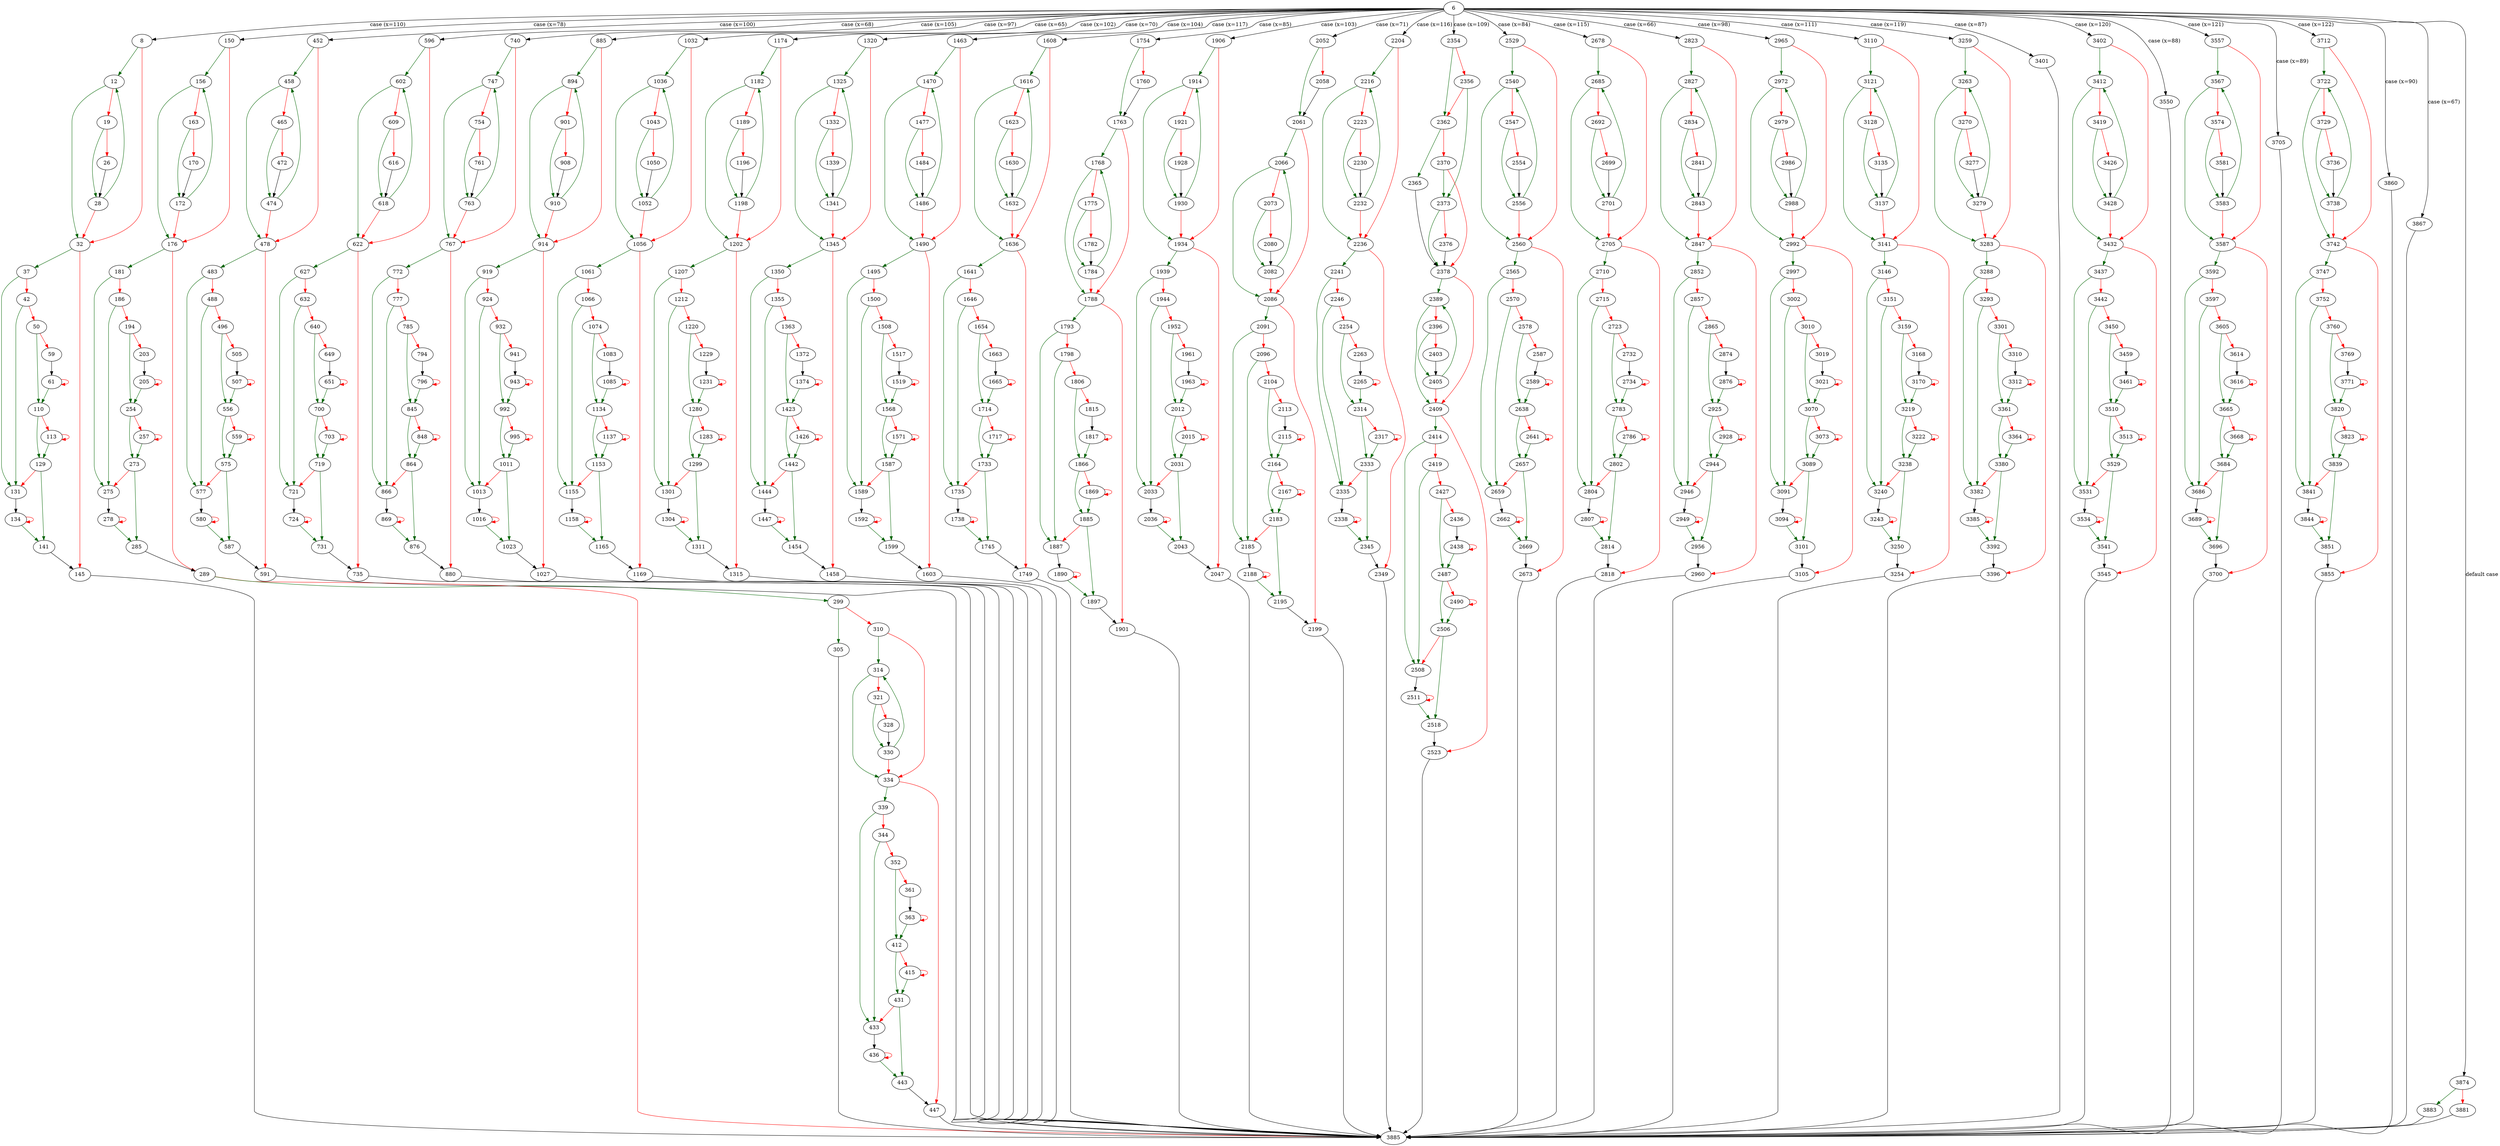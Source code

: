 strict digraph "print_stat" {
	// Node definitions.
	6 [entry=true];
	8;
	150;
	452;
	596;
	740;
	885;
	1032;
	1174;
	1320;
	1463;
	1608;
	1754;
	1906;
	2052;
	2204;
	2354;
	2529;
	2678;
	2823;
	2965;
	3110;
	3259;
	3401;
	3402;
	3550;
	3557;
	3705;
	3712;
	3860;
	3867;
	3874;
	12;
	32;
	19;
	28;
	26;
	37;
	145;
	131;
	42;
	50;
	110;
	59;
	61;
	129;
	113;
	141;
	134;
	3885;
	156;
	176;
	163;
	172;
	170;
	181;
	289;
	275;
	186;
	194;
	254;
	203;
	205;
	273;
	257;
	285;
	278;
	299;
	305;
	310;
	314;
	334;
	321;
	330;
	328;
	339;
	447;
	433;
	344;
	352;
	412;
	361;
	363;
	431;
	415;
	443;
	436;
	458;
	478;
	465;
	474;
	472;
	483;
	591;
	577;
	488;
	496;
	556;
	505;
	507;
	575;
	559;
	587;
	580;
	602;
	622;
	609;
	618;
	616;
	627;
	735;
	721;
	632;
	640;
	700;
	649;
	651;
	719;
	703;
	731;
	724;
	747;
	767;
	754;
	763;
	761;
	772;
	880;
	866;
	777;
	785;
	845;
	794;
	796;
	864;
	848;
	876;
	869;
	894;
	914;
	901;
	910;
	908;
	919;
	1027;
	1013;
	924;
	932;
	992;
	941;
	943;
	1011;
	995;
	1023;
	1016;
	1036;
	1056;
	1043;
	1052;
	1050;
	1061;
	1169;
	1155;
	1066;
	1074;
	1134;
	1083;
	1085;
	1153;
	1137;
	1165;
	1158;
	1182;
	1202;
	1189;
	1198;
	1196;
	1207;
	1315;
	1301;
	1212;
	1220;
	1280;
	1229;
	1231;
	1299;
	1283;
	1311;
	1304;
	1325;
	1345;
	1332;
	1341;
	1339;
	1350;
	1458;
	1444;
	1355;
	1363;
	1423;
	1372;
	1374;
	1442;
	1426;
	1454;
	1447;
	1470;
	1490;
	1477;
	1486;
	1484;
	1495;
	1603;
	1589;
	1500;
	1508;
	1568;
	1517;
	1519;
	1587;
	1571;
	1599;
	1592;
	1616;
	1636;
	1623;
	1632;
	1630;
	1641;
	1749;
	1735;
	1646;
	1654;
	1714;
	1663;
	1665;
	1733;
	1717;
	1745;
	1738;
	1763;
	1760;
	1768;
	1788;
	1775;
	1784;
	1782;
	1793;
	1901;
	1887;
	1798;
	1806;
	1866;
	1815;
	1817;
	1885;
	1869;
	1897;
	1890;
	1914;
	1934;
	1921;
	1930;
	1928;
	1939;
	2047;
	2033;
	1944;
	1952;
	2012;
	1961;
	1963;
	2031;
	2015;
	2043;
	2036;
	2061;
	2058;
	2066;
	2086;
	2073;
	2082;
	2080;
	2091;
	2199;
	2185;
	2096;
	2104;
	2164;
	2113;
	2115;
	2183;
	2167;
	2195;
	2188;
	2216;
	2236;
	2223;
	2232;
	2230;
	2241;
	2349;
	2335;
	2246;
	2254;
	2314;
	2263;
	2265;
	2333;
	2317;
	2345;
	2338;
	2362;
	2356;
	2373;
	2365;
	2370;
	2378;
	2376;
	2389;
	2409;
	2396;
	2405;
	2403;
	2414;
	2523;
	2508;
	2419;
	2427;
	2487;
	2436;
	2438;
	2506;
	2490;
	2518;
	2511;
	2540;
	2560;
	2547;
	2556;
	2554;
	2565;
	2673;
	2659;
	2570;
	2578;
	2638;
	2587;
	2589;
	2657;
	2641;
	2669;
	2662;
	2685;
	2705;
	2692;
	2701;
	2699;
	2710;
	2818;
	2804;
	2715;
	2723;
	2783;
	2732;
	2734;
	2802;
	2786;
	2814;
	2807;
	2827;
	2847;
	2834;
	2843;
	2841;
	2852;
	2960;
	2946;
	2857;
	2865;
	2925;
	2874;
	2876;
	2944;
	2928;
	2956;
	2949;
	2972;
	2992;
	2979;
	2988;
	2986;
	2997;
	3105;
	3091;
	3002;
	3010;
	3070;
	3019;
	3021;
	3089;
	3073;
	3101;
	3094;
	3121;
	3141;
	3128;
	3137;
	3135;
	3146;
	3254;
	3240;
	3151;
	3159;
	3219;
	3168;
	3170;
	3238;
	3222;
	3250;
	3243;
	3263;
	3283;
	3270;
	3279;
	3277;
	3288;
	3396;
	3382;
	3293;
	3301;
	3361;
	3310;
	3312;
	3380;
	3364;
	3392;
	3385;
	3412;
	3432;
	3419;
	3428;
	3426;
	3437;
	3545;
	3531;
	3442;
	3450;
	3510;
	3459;
	3461;
	3529;
	3513;
	3541;
	3534;
	3567;
	3587;
	3574;
	3583;
	3581;
	3592;
	3700;
	3686;
	3597;
	3605;
	3665;
	3614;
	3616;
	3684;
	3668;
	3696;
	3689;
	3722;
	3742;
	3729;
	3738;
	3736;
	3747;
	3855;
	3841;
	3752;
	3760;
	3820;
	3769;
	3771;
	3839;
	3823;
	3851;
	3844;
	3883;
	3881;

	// Edge definitions.
	6 -> 8 [
		cond="case (x=110)"
		label="case (x=110)"
	];
	6 -> 150 [
		cond="case (x=78)"
		label="case (x=78)"
	];
	6 -> 452 [
		cond="case (x=100)"
		label="case (x=100)"
	];
	6 -> 596 [
		cond="case (x=68)"
		label="case (x=68)"
	];
	6 -> 740 [
		cond="case (x=105)"
		label="case (x=105)"
	];
	6 -> 885 [
		cond="case (x=97)"
		label="case (x=97)"
	];
	6 -> 1032 [
		cond="case (x=65)"
		label="case (x=65)"
	];
	6 -> 1174 [
		cond="case (x=102)"
		label="case (x=102)"
	];
	6 -> 1320 [
		cond="case (x=70)"
		label="case (x=70)"
	];
	6 -> 1463 [
		cond="case (x=104)"
		label="case (x=104)"
	];
	6 -> 1608 [
		cond="case (x=117)"
		label="case (x=117)"
	];
	6 -> 1754 [
		cond="case (x=85)"
		label="case (x=85)"
	];
	6 -> 1906 [
		cond="case (x=103)"
		label="case (x=103)"
	];
	6 -> 2052 [
		cond="case (x=71)"
		label="case (x=71)"
	];
	6 -> 2204 [
		cond="case (x=116)"
		label="case (x=116)"
	];
	6 -> 2354 [
		cond="case (x=109)"
		label="case (x=109)"
	];
	6 -> 2529 [
		cond="case (x=84)"
		label="case (x=84)"
	];
	6 -> 2678 [
		cond="case (x=115)"
		label="case (x=115)"
	];
	6 -> 2823 [
		cond="case (x=66)"
		label="case (x=66)"
	];
	6 -> 2965 [
		cond="case (x=98)"
		label="case (x=98)"
	];
	6 -> 3110 [
		cond="case (x=111)"
		label="case (x=111)"
	];
	6 -> 3259 [
		cond="case (x=119)"
		label="case (x=119)"
	];
	6 -> 3401 [
		cond="case (x=87)"
		label="case (x=87)"
	];
	6 -> 3402 [
		cond="case (x=120)"
		label="case (x=120)"
	];
	6 -> 3550 [
		cond="case (x=88)"
		label="case (x=88)"
	];
	6 -> 3557 [
		cond="case (x=121)"
		label="case (x=121)"
	];
	6 -> 3705 [
		cond="case (x=89)"
		label="case (x=89)"
	];
	6 -> 3712 [
		cond="case (x=122)"
		label="case (x=122)"
	];
	6 -> 3860 [
		cond="case (x=90)"
		label="case (x=90)"
	];
	6 -> 3867 [
		cond="case (x=67)"
		label="case (x=67)"
	];
	6 -> 3874 [
		cond="default case"
		label="default case"
	];
	8 -> 12 [
		color=darkgreen
		cond=true
	];
	8 -> 32 [
		color=red
		cond=false
	];
	150 -> 156 [
		color=darkgreen
		cond=true
	];
	150 -> 176 [
		color=red
		cond=false
	];
	452 -> 458 [
		color=darkgreen
		cond=true
	];
	452 -> 478 [
		color=red
		cond=false
	];
	596 -> 602 [
		color=darkgreen
		cond=true
	];
	596 -> 622 [
		color=red
		cond=false
	];
	740 -> 747 [
		color=darkgreen
		cond=true
	];
	740 -> 767 [
		color=red
		cond=false
	];
	885 -> 894 [
		color=darkgreen
		cond=true
	];
	885 -> 914 [
		color=red
		cond=false
	];
	1032 -> 1036 [
		color=darkgreen
		cond=true
	];
	1032 -> 1056 [
		color=red
		cond=false
	];
	1174 -> 1182 [
		color=darkgreen
		cond=true
	];
	1174 -> 1202 [
		color=red
		cond=false
	];
	1320 -> 1325 [
		color=darkgreen
		cond=true
	];
	1320 -> 1345 [
		color=red
		cond=false
	];
	1463 -> 1470 [
		color=darkgreen
		cond=true
	];
	1463 -> 1490 [
		color=red
		cond=false
	];
	1608 -> 1616 [
		color=darkgreen
		cond=true
	];
	1608 -> 1636 [
		color=red
		cond=false
	];
	1754 -> 1763 [
		color=darkgreen
		cond=true
	];
	1754 -> 1760 [
		color=red
		cond=false
	];
	1906 -> 1914 [
		color=darkgreen
		cond=true
	];
	1906 -> 1934 [
		color=red
		cond=false
	];
	2052 -> 2061 [
		color=darkgreen
		cond=true
	];
	2052 -> 2058 [
		color=red
		cond=false
	];
	2204 -> 2216 [
		color=darkgreen
		cond=true
	];
	2204 -> 2236 [
		color=red
		cond=false
	];
	2354 -> 2362 [
		color=darkgreen
		cond=true
	];
	2354 -> 2356 [
		color=red
		cond=false
	];
	2529 -> 2540 [
		color=darkgreen
		cond=true
	];
	2529 -> 2560 [
		color=red
		cond=false
	];
	2678 -> 2685 [
		color=darkgreen
		cond=true
	];
	2678 -> 2705 [
		color=red
		cond=false
	];
	2823 -> 2827 [
		color=darkgreen
		cond=true
	];
	2823 -> 2847 [
		color=red
		cond=false
	];
	2965 -> 2972 [
		color=darkgreen
		cond=true
	];
	2965 -> 2992 [
		color=red
		cond=false
	];
	3110 -> 3121 [
		color=darkgreen
		cond=true
	];
	3110 -> 3141 [
		color=red
		cond=false
	];
	3259 -> 3263 [
		color=darkgreen
		cond=true
	];
	3259 -> 3283 [
		color=red
		cond=false
	];
	3401 -> 3885;
	3402 -> 3412 [
		color=darkgreen
		cond=true
	];
	3402 -> 3432 [
		color=red
		cond=false
	];
	3550 -> 3885;
	3557 -> 3567 [
		color=darkgreen
		cond=true
	];
	3557 -> 3587 [
		color=red
		cond=false
	];
	3705 -> 3885;
	3712 -> 3722 [
		color=darkgreen
		cond=true
	];
	3712 -> 3742 [
		color=red
		cond=false
	];
	3860 -> 3885;
	3867 -> 3885;
	3874 -> 3883 [
		color=darkgreen
		cond=true
	];
	3874 -> 3881 [
		color=red
		cond=false
	];
	12 -> 32 [
		color=darkgreen
		cond=true
	];
	12 -> 19 [
		color=red
		cond=false
	];
	32 -> 37 [
		color=darkgreen
		cond=true
	];
	32 -> 145 [
		color=red
		cond=false
	];
	19 -> 28 [
		color=darkgreen
		cond=true
	];
	19 -> 26 [
		color=red
		cond=false
	];
	28 -> 12 [
		color=darkgreen
		cond=true
	];
	28 -> 32 [
		color=red
		cond=false
	];
	26 -> 28;
	37 -> 131 [
		color=darkgreen
		cond=true
	];
	37 -> 42 [
		color=red
		cond=false
	];
	145 -> 3885;
	131 -> 134;
	42 -> 131 [
		color=darkgreen
		cond=true
	];
	42 -> 50 [
		color=red
		cond=false
	];
	50 -> 110 [
		color=darkgreen
		cond=true
	];
	50 -> 59 [
		color=red
		cond=false
	];
	110 -> 129 [
		color=darkgreen
		cond=true
	];
	110 -> 113 [
		color=red
		cond=false
	];
	59 -> 61;
	61 -> 110 [
		color=darkgreen
		cond=true
	];
	61 -> 61 [
		color=red
		cond=false
	];
	129 -> 131 [
		color=red
		cond=false
	];
	129 -> 141 [
		color=darkgreen
		cond=true
	];
	113 -> 129 [
		color=darkgreen
		cond=true
	];
	113 -> 113 [
		color=red
		cond=false
	];
	141 -> 145;
	134 -> 141 [
		color=darkgreen
		cond=true
	];
	134 -> 134 [
		color=red
		cond=false
	];
	156 -> 176 [
		color=darkgreen
		cond=true
	];
	156 -> 163 [
		color=red
		cond=false
	];
	176 -> 181 [
		color=darkgreen
		cond=true
	];
	176 -> 289 [
		color=red
		cond=false
	];
	163 -> 172 [
		color=darkgreen
		cond=true
	];
	163 -> 170 [
		color=red
		cond=false
	];
	172 -> 156 [
		color=darkgreen
		cond=true
	];
	172 -> 176 [
		color=red
		cond=false
	];
	170 -> 172;
	181 -> 275 [
		color=darkgreen
		cond=true
	];
	181 -> 186 [
		color=red
		cond=false
	];
	289 -> 3885 [
		color=red
		cond=false
	];
	289 -> 299 [
		color=darkgreen
		cond=true
	];
	275 -> 278;
	186 -> 275 [
		color=darkgreen
		cond=true
	];
	186 -> 194 [
		color=red
		cond=false
	];
	194 -> 254 [
		color=darkgreen
		cond=true
	];
	194 -> 203 [
		color=red
		cond=false
	];
	254 -> 273 [
		color=darkgreen
		cond=true
	];
	254 -> 257 [
		color=red
		cond=false
	];
	203 -> 205;
	205 -> 254 [
		color=darkgreen
		cond=true
	];
	205 -> 205 [
		color=red
		cond=false
	];
	273 -> 275 [
		color=red
		cond=false
	];
	273 -> 285 [
		color=darkgreen
		cond=true
	];
	257 -> 273 [
		color=darkgreen
		cond=true
	];
	257 -> 257 [
		color=red
		cond=false
	];
	285 -> 289;
	278 -> 285 [
		color=darkgreen
		cond=true
	];
	278 -> 278 [
		color=red
		cond=false
	];
	299 -> 305 [
		color=darkgreen
		cond=true
	];
	299 -> 310 [
		color=red
		cond=false
	];
	305 -> 3885;
	310 -> 314 [
		color=darkgreen
		cond=true
	];
	310 -> 334 [
		color=red
		cond=false
	];
	314 -> 334 [
		color=darkgreen
		cond=true
	];
	314 -> 321 [
		color=red
		cond=false
	];
	334 -> 339 [
		color=darkgreen
		cond=true
	];
	334 -> 447 [
		color=red
		cond=false
	];
	321 -> 330 [
		color=darkgreen
		cond=true
	];
	321 -> 328 [
		color=red
		cond=false
	];
	330 -> 314 [
		color=darkgreen
		cond=true
	];
	330 -> 334 [
		color=red
		cond=false
	];
	328 -> 330;
	339 -> 433 [
		color=darkgreen
		cond=true
	];
	339 -> 344 [
		color=red
		cond=false
	];
	447 -> 3885;
	433 -> 436;
	344 -> 433 [
		color=darkgreen
		cond=true
	];
	344 -> 352 [
		color=red
		cond=false
	];
	352 -> 412 [
		color=darkgreen
		cond=true
	];
	352 -> 361 [
		color=red
		cond=false
	];
	412 -> 431 [
		color=darkgreen
		cond=true
	];
	412 -> 415 [
		color=red
		cond=false
	];
	361 -> 363;
	363 -> 412 [
		color=darkgreen
		cond=true
	];
	363 -> 363 [
		color=red
		cond=false
	];
	431 -> 433 [
		color=red
		cond=false
	];
	431 -> 443 [
		color=darkgreen
		cond=true
	];
	415 -> 431 [
		color=darkgreen
		cond=true
	];
	415 -> 415 [
		color=red
		cond=false
	];
	443 -> 447;
	436 -> 443 [
		color=darkgreen
		cond=true
	];
	436 -> 436 [
		color=red
		cond=false
	];
	458 -> 478 [
		color=darkgreen
		cond=true
	];
	458 -> 465 [
		color=red
		cond=false
	];
	478 -> 483 [
		color=darkgreen
		cond=true
	];
	478 -> 591 [
		color=red
		cond=false
	];
	465 -> 474 [
		color=darkgreen
		cond=true
	];
	465 -> 472 [
		color=red
		cond=false
	];
	474 -> 458 [
		color=darkgreen
		cond=true
	];
	474 -> 478 [
		color=red
		cond=false
	];
	472 -> 474;
	483 -> 577 [
		color=darkgreen
		cond=true
	];
	483 -> 488 [
		color=red
		cond=false
	];
	591 -> 3885;
	577 -> 580;
	488 -> 577 [
		color=darkgreen
		cond=true
	];
	488 -> 496 [
		color=red
		cond=false
	];
	496 -> 556 [
		color=darkgreen
		cond=true
	];
	496 -> 505 [
		color=red
		cond=false
	];
	556 -> 575 [
		color=darkgreen
		cond=true
	];
	556 -> 559 [
		color=red
		cond=false
	];
	505 -> 507;
	507 -> 556 [
		color=darkgreen
		cond=true
	];
	507 -> 507 [
		color=red
		cond=false
	];
	575 -> 577 [
		color=red
		cond=false
	];
	575 -> 587 [
		color=darkgreen
		cond=true
	];
	559 -> 575 [
		color=darkgreen
		cond=true
	];
	559 -> 559 [
		color=red
		cond=false
	];
	587 -> 591;
	580 -> 587 [
		color=darkgreen
		cond=true
	];
	580 -> 580 [
		color=red
		cond=false
	];
	602 -> 622 [
		color=darkgreen
		cond=true
	];
	602 -> 609 [
		color=red
		cond=false
	];
	622 -> 627 [
		color=darkgreen
		cond=true
	];
	622 -> 735 [
		color=red
		cond=false
	];
	609 -> 618 [
		color=darkgreen
		cond=true
	];
	609 -> 616 [
		color=red
		cond=false
	];
	618 -> 602 [
		color=darkgreen
		cond=true
	];
	618 -> 622 [
		color=red
		cond=false
	];
	616 -> 618;
	627 -> 721 [
		color=darkgreen
		cond=true
	];
	627 -> 632 [
		color=red
		cond=false
	];
	735 -> 3885;
	721 -> 724;
	632 -> 721 [
		color=darkgreen
		cond=true
	];
	632 -> 640 [
		color=red
		cond=false
	];
	640 -> 700 [
		color=darkgreen
		cond=true
	];
	640 -> 649 [
		color=red
		cond=false
	];
	700 -> 719 [
		color=darkgreen
		cond=true
	];
	700 -> 703 [
		color=red
		cond=false
	];
	649 -> 651;
	651 -> 700 [
		color=darkgreen
		cond=true
	];
	651 -> 651 [
		color=red
		cond=false
	];
	719 -> 721 [
		color=red
		cond=false
	];
	719 -> 731 [
		color=darkgreen
		cond=true
	];
	703 -> 719 [
		color=darkgreen
		cond=true
	];
	703 -> 703 [
		color=red
		cond=false
	];
	731 -> 735;
	724 -> 731 [
		color=darkgreen
		cond=true
	];
	724 -> 724 [
		color=red
		cond=false
	];
	747 -> 767 [
		color=darkgreen
		cond=true
	];
	747 -> 754 [
		color=red
		cond=false
	];
	767 -> 772 [
		color=darkgreen
		cond=true
	];
	767 -> 880 [
		color=red
		cond=false
	];
	754 -> 763 [
		color=darkgreen
		cond=true
	];
	754 -> 761 [
		color=red
		cond=false
	];
	763 -> 747 [
		color=darkgreen
		cond=true
	];
	763 -> 767 [
		color=red
		cond=false
	];
	761 -> 763;
	772 -> 866 [
		color=darkgreen
		cond=true
	];
	772 -> 777 [
		color=red
		cond=false
	];
	880 -> 3885;
	866 -> 869;
	777 -> 866 [
		color=darkgreen
		cond=true
	];
	777 -> 785 [
		color=red
		cond=false
	];
	785 -> 845 [
		color=darkgreen
		cond=true
	];
	785 -> 794 [
		color=red
		cond=false
	];
	845 -> 864 [
		color=darkgreen
		cond=true
	];
	845 -> 848 [
		color=red
		cond=false
	];
	794 -> 796;
	796 -> 845 [
		color=darkgreen
		cond=true
	];
	796 -> 796 [
		color=red
		cond=false
	];
	864 -> 866 [
		color=red
		cond=false
	];
	864 -> 876 [
		color=darkgreen
		cond=true
	];
	848 -> 864 [
		color=darkgreen
		cond=true
	];
	848 -> 848 [
		color=red
		cond=false
	];
	876 -> 880;
	869 -> 876 [
		color=darkgreen
		cond=true
	];
	869 -> 869 [
		color=red
		cond=false
	];
	894 -> 914 [
		color=darkgreen
		cond=true
	];
	894 -> 901 [
		color=red
		cond=false
	];
	914 -> 919 [
		color=darkgreen
		cond=true
	];
	914 -> 1027 [
		color=red
		cond=false
	];
	901 -> 910 [
		color=darkgreen
		cond=true
	];
	901 -> 908 [
		color=red
		cond=false
	];
	910 -> 894 [
		color=darkgreen
		cond=true
	];
	910 -> 914 [
		color=red
		cond=false
	];
	908 -> 910;
	919 -> 1013 [
		color=darkgreen
		cond=true
	];
	919 -> 924 [
		color=red
		cond=false
	];
	1027 -> 3885;
	1013 -> 1016;
	924 -> 1013 [
		color=darkgreen
		cond=true
	];
	924 -> 932 [
		color=red
		cond=false
	];
	932 -> 992 [
		color=darkgreen
		cond=true
	];
	932 -> 941 [
		color=red
		cond=false
	];
	992 -> 1011 [
		color=darkgreen
		cond=true
	];
	992 -> 995 [
		color=red
		cond=false
	];
	941 -> 943;
	943 -> 992 [
		color=darkgreen
		cond=true
	];
	943 -> 943 [
		color=red
		cond=false
	];
	1011 -> 1013 [
		color=red
		cond=false
	];
	1011 -> 1023 [
		color=darkgreen
		cond=true
	];
	995 -> 1011 [
		color=darkgreen
		cond=true
	];
	995 -> 995 [
		color=red
		cond=false
	];
	1023 -> 1027;
	1016 -> 1023 [
		color=darkgreen
		cond=true
	];
	1016 -> 1016 [
		color=red
		cond=false
	];
	1036 -> 1056 [
		color=darkgreen
		cond=true
	];
	1036 -> 1043 [
		color=red
		cond=false
	];
	1056 -> 1061 [
		color=darkgreen
		cond=true
	];
	1056 -> 1169 [
		color=red
		cond=false
	];
	1043 -> 1052 [
		color=darkgreen
		cond=true
	];
	1043 -> 1050 [
		color=red
		cond=false
	];
	1052 -> 1036 [
		color=darkgreen
		cond=true
	];
	1052 -> 1056 [
		color=red
		cond=false
	];
	1050 -> 1052;
	1061 -> 1155 [
		color=darkgreen
		cond=true
	];
	1061 -> 1066 [
		color=red
		cond=false
	];
	1169 -> 3885;
	1155 -> 1158;
	1066 -> 1155 [
		color=darkgreen
		cond=true
	];
	1066 -> 1074 [
		color=red
		cond=false
	];
	1074 -> 1134 [
		color=darkgreen
		cond=true
	];
	1074 -> 1083 [
		color=red
		cond=false
	];
	1134 -> 1153 [
		color=darkgreen
		cond=true
	];
	1134 -> 1137 [
		color=red
		cond=false
	];
	1083 -> 1085;
	1085 -> 1134 [
		color=darkgreen
		cond=true
	];
	1085 -> 1085 [
		color=red
		cond=false
	];
	1153 -> 1155 [
		color=red
		cond=false
	];
	1153 -> 1165 [
		color=darkgreen
		cond=true
	];
	1137 -> 1153 [
		color=darkgreen
		cond=true
	];
	1137 -> 1137 [
		color=red
		cond=false
	];
	1165 -> 1169;
	1158 -> 1165 [
		color=darkgreen
		cond=true
	];
	1158 -> 1158 [
		color=red
		cond=false
	];
	1182 -> 1202 [
		color=darkgreen
		cond=true
	];
	1182 -> 1189 [
		color=red
		cond=false
	];
	1202 -> 1207 [
		color=darkgreen
		cond=true
	];
	1202 -> 1315 [
		color=red
		cond=false
	];
	1189 -> 1198 [
		color=darkgreen
		cond=true
	];
	1189 -> 1196 [
		color=red
		cond=false
	];
	1198 -> 1182 [
		color=darkgreen
		cond=true
	];
	1198 -> 1202 [
		color=red
		cond=false
	];
	1196 -> 1198;
	1207 -> 1301 [
		color=darkgreen
		cond=true
	];
	1207 -> 1212 [
		color=red
		cond=false
	];
	1315 -> 3885;
	1301 -> 1304;
	1212 -> 1301 [
		color=darkgreen
		cond=true
	];
	1212 -> 1220 [
		color=red
		cond=false
	];
	1220 -> 1280 [
		color=darkgreen
		cond=true
	];
	1220 -> 1229 [
		color=red
		cond=false
	];
	1280 -> 1299 [
		color=darkgreen
		cond=true
	];
	1280 -> 1283 [
		color=red
		cond=false
	];
	1229 -> 1231;
	1231 -> 1280 [
		color=darkgreen
		cond=true
	];
	1231 -> 1231 [
		color=red
		cond=false
	];
	1299 -> 1301 [
		color=red
		cond=false
	];
	1299 -> 1311 [
		color=darkgreen
		cond=true
	];
	1283 -> 1299 [
		color=darkgreen
		cond=true
	];
	1283 -> 1283 [
		color=red
		cond=false
	];
	1311 -> 1315;
	1304 -> 1311 [
		color=darkgreen
		cond=true
	];
	1304 -> 1304 [
		color=red
		cond=false
	];
	1325 -> 1345 [
		color=darkgreen
		cond=true
	];
	1325 -> 1332 [
		color=red
		cond=false
	];
	1345 -> 1350 [
		color=darkgreen
		cond=true
	];
	1345 -> 1458 [
		color=red
		cond=false
	];
	1332 -> 1341 [
		color=darkgreen
		cond=true
	];
	1332 -> 1339 [
		color=red
		cond=false
	];
	1341 -> 1325 [
		color=darkgreen
		cond=true
	];
	1341 -> 1345 [
		color=red
		cond=false
	];
	1339 -> 1341;
	1350 -> 1444 [
		color=darkgreen
		cond=true
	];
	1350 -> 1355 [
		color=red
		cond=false
	];
	1458 -> 3885;
	1444 -> 1447;
	1355 -> 1444 [
		color=darkgreen
		cond=true
	];
	1355 -> 1363 [
		color=red
		cond=false
	];
	1363 -> 1423 [
		color=darkgreen
		cond=true
	];
	1363 -> 1372 [
		color=red
		cond=false
	];
	1423 -> 1442 [
		color=darkgreen
		cond=true
	];
	1423 -> 1426 [
		color=red
		cond=false
	];
	1372 -> 1374;
	1374 -> 1423 [
		color=darkgreen
		cond=true
	];
	1374 -> 1374 [
		color=red
		cond=false
	];
	1442 -> 1444 [
		color=red
		cond=false
	];
	1442 -> 1454 [
		color=darkgreen
		cond=true
	];
	1426 -> 1442 [
		color=darkgreen
		cond=true
	];
	1426 -> 1426 [
		color=red
		cond=false
	];
	1454 -> 1458;
	1447 -> 1454 [
		color=darkgreen
		cond=true
	];
	1447 -> 1447 [
		color=red
		cond=false
	];
	1470 -> 1490 [
		color=darkgreen
		cond=true
	];
	1470 -> 1477 [
		color=red
		cond=false
	];
	1490 -> 1495 [
		color=darkgreen
		cond=true
	];
	1490 -> 1603 [
		color=red
		cond=false
	];
	1477 -> 1486 [
		color=darkgreen
		cond=true
	];
	1477 -> 1484 [
		color=red
		cond=false
	];
	1486 -> 1470 [
		color=darkgreen
		cond=true
	];
	1486 -> 1490 [
		color=red
		cond=false
	];
	1484 -> 1486;
	1495 -> 1589 [
		color=darkgreen
		cond=true
	];
	1495 -> 1500 [
		color=red
		cond=false
	];
	1603 -> 3885;
	1589 -> 1592;
	1500 -> 1589 [
		color=darkgreen
		cond=true
	];
	1500 -> 1508 [
		color=red
		cond=false
	];
	1508 -> 1568 [
		color=darkgreen
		cond=true
	];
	1508 -> 1517 [
		color=red
		cond=false
	];
	1568 -> 1587 [
		color=darkgreen
		cond=true
	];
	1568 -> 1571 [
		color=red
		cond=false
	];
	1517 -> 1519;
	1519 -> 1568 [
		color=darkgreen
		cond=true
	];
	1519 -> 1519 [
		color=red
		cond=false
	];
	1587 -> 1589 [
		color=red
		cond=false
	];
	1587 -> 1599 [
		color=darkgreen
		cond=true
	];
	1571 -> 1587 [
		color=darkgreen
		cond=true
	];
	1571 -> 1571 [
		color=red
		cond=false
	];
	1599 -> 1603;
	1592 -> 1599 [
		color=darkgreen
		cond=true
	];
	1592 -> 1592 [
		color=red
		cond=false
	];
	1616 -> 1636 [
		color=darkgreen
		cond=true
	];
	1616 -> 1623 [
		color=red
		cond=false
	];
	1636 -> 1641 [
		color=darkgreen
		cond=true
	];
	1636 -> 1749 [
		color=red
		cond=false
	];
	1623 -> 1632 [
		color=darkgreen
		cond=true
	];
	1623 -> 1630 [
		color=red
		cond=false
	];
	1632 -> 1616 [
		color=darkgreen
		cond=true
	];
	1632 -> 1636 [
		color=red
		cond=false
	];
	1630 -> 1632;
	1641 -> 1735 [
		color=darkgreen
		cond=true
	];
	1641 -> 1646 [
		color=red
		cond=false
	];
	1749 -> 3885;
	1735 -> 1738;
	1646 -> 1735 [
		color=darkgreen
		cond=true
	];
	1646 -> 1654 [
		color=red
		cond=false
	];
	1654 -> 1714 [
		color=darkgreen
		cond=true
	];
	1654 -> 1663 [
		color=red
		cond=false
	];
	1714 -> 1733 [
		color=darkgreen
		cond=true
	];
	1714 -> 1717 [
		color=red
		cond=false
	];
	1663 -> 1665;
	1665 -> 1714 [
		color=darkgreen
		cond=true
	];
	1665 -> 1665 [
		color=red
		cond=false
	];
	1733 -> 1735 [
		color=red
		cond=false
	];
	1733 -> 1745 [
		color=darkgreen
		cond=true
	];
	1717 -> 1733 [
		color=darkgreen
		cond=true
	];
	1717 -> 1717 [
		color=red
		cond=false
	];
	1745 -> 1749;
	1738 -> 1745 [
		color=darkgreen
		cond=true
	];
	1738 -> 1738 [
		color=red
		cond=false
	];
	1763 -> 1768 [
		color=darkgreen
		cond=true
	];
	1763 -> 1788 [
		color=red
		cond=false
	];
	1760 -> 1763;
	1768 -> 1788 [
		color=darkgreen
		cond=true
	];
	1768 -> 1775 [
		color=red
		cond=false
	];
	1788 -> 1793 [
		color=darkgreen
		cond=true
	];
	1788 -> 1901 [
		color=red
		cond=false
	];
	1775 -> 1784 [
		color=darkgreen
		cond=true
	];
	1775 -> 1782 [
		color=red
		cond=false
	];
	1784 -> 1768 [
		color=darkgreen
		cond=true
	];
	1784 -> 1788 [
		color=red
		cond=false
	];
	1782 -> 1784;
	1793 -> 1887 [
		color=darkgreen
		cond=true
	];
	1793 -> 1798 [
		color=red
		cond=false
	];
	1901 -> 3885;
	1887 -> 1890;
	1798 -> 1887 [
		color=darkgreen
		cond=true
	];
	1798 -> 1806 [
		color=red
		cond=false
	];
	1806 -> 1866 [
		color=darkgreen
		cond=true
	];
	1806 -> 1815 [
		color=red
		cond=false
	];
	1866 -> 1885 [
		color=darkgreen
		cond=true
	];
	1866 -> 1869 [
		color=red
		cond=false
	];
	1815 -> 1817;
	1817 -> 1866 [
		color=darkgreen
		cond=true
	];
	1817 -> 1817 [
		color=red
		cond=false
	];
	1885 -> 1887 [
		color=red
		cond=false
	];
	1885 -> 1897 [
		color=darkgreen
		cond=true
	];
	1869 -> 1885 [
		color=darkgreen
		cond=true
	];
	1869 -> 1869 [
		color=red
		cond=false
	];
	1897 -> 1901;
	1890 -> 1897 [
		color=darkgreen
		cond=true
	];
	1890 -> 1890 [
		color=red
		cond=false
	];
	1914 -> 1934 [
		color=darkgreen
		cond=true
	];
	1914 -> 1921 [
		color=red
		cond=false
	];
	1934 -> 1939 [
		color=darkgreen
		cond=true
	];
	1934 -> 2047 [
		color=red
		cond=false
	];
	1921 -> 1930 [
		color=darkgreen
		cond=true
	];
	1921 -> 1928 [
		color=red
		cond=false
	];
	1930 -> 1914 [
		color=darkgreen
		cond=true
	];
	1930 -> 1934 [
		color=red
		cond=false
	];
	1928 -> 1930;
	1939 -> 2033 [
		color=darkgreen
		cond=true
	];
	1939 -> 1944 [
		color=red
		cond=false
	];
	2047 -> 3885;
	2033 -> 2036;
	1944 -> 2033 [
		color=darkgreen
		cond=true
	];
	1944 -> 1952 [
		color=red
		cond=false
	];
	1952 -> 2012 [
		color=darkgreen
		cond=true
	];
	1952 -> 1961 [
		color=red
		cond=false
	];
	2012 -> 2031 [
		color=darkgreen
		cond=true
	];
	2012 -> 2015 [
		color=red
		cond=false
	];
	1961 -> 1963;
	1963 -> 2012 [
		color=darkgreen
		cond=true
	];
	1963 -> 1963 [
		color=red
		cond=false
	];
	2031 -> 2033 [
		color=red
		cond=false
	];
	2031 -> 2043 [
		color=darkgreen
		cond=true
	];
	2015 -> 2031 [
		color=darkgreen
		cond=true
	];
	2015 -> 2015 [
		color=red
		cond=false
	];
	2043 -> 2047;
	2036 -> 2043 [
		color=darkgreen
		cond=true
	];
	2036 -> 2036 [
		color=red
		cond=false
	];
	2061 -> 2066 [
		color=darkgreen
		cond=true
	];
	2061 -> 2086 [
		color=red
		cond=false
	];
	2058 -> 2061;
	2066 -> 2086 [
		color=darkgreen
		cond=true
	];
	2066 -> 2073 [
		color=red
		cond=false
	];
	2086 -> 2091 [
		color=darkgreen
		cond=true
	];
	2086 -> 2199 [
		color=red
		cond=false
	];
	2073 -> 2082 [
		color=darkgreen
		cond=true
	];
	2073 -> 2080 [
		color=red
		cond=false
	];
	2082 -> 2066 [
		color=darkgreen
		cond=true
	];
	2082 -> 2086 [
		color=red
		cond=false
	];
	2080 -> 2082;
	2091 -> 2185 [
		color=darkgreen
		cond=true
	];
	2091 -> 2096 [
		color=red
		cond=false
	];
	2199 -> 3885;
	2185 -> 2188;
	2096 -> 2185 [
		color=darkgreen
		cond=true
	];
	2096 -> 2104 [
		color=red
		cond=false
	];
	2104 -> 2164 [
		color=darkgreen
		cond=true
	];
	2104 -> 2113 [
		color=red
		cond=false
	];
	2164 -> 2183 [
		color=darkgreen
		cond=true
	];
	2164 -> 2167 [
		color=red
		cond=false
	];
	2113 -> 2115;
	2115 -> 2164 [
		color=darkgreen
		cond=true
	];
	2115 -> 2115 [
		color=red
		cond=false
	];
	2183 -> 2185 [
		color=red
		cond=false
	];
	2183 -> 2195 [
		color=darkgreen
		cond=true
	];
	2167 -> 2183 [
		color=darkgreen
		cond=true
	];
	2167 -> 2167 [
		color=red
		cond=false
	];
	2195 -> 2199;
	2188 -> 2195 [
		color=darkgreen
		cond=true
	];
	2188 -> 2188 [
		color=red
		cond=false
	];
	2216 -> 2236 [
		color=darkgreen
		cond=true
	];
	2216 -> 2223 [
		color=red
		cond=false
	];
	2236 -> 2241 [
		color=darkgreen
		cond=true
	];
	2236 -> 2349 [
		color=red
		cond=false
	];
	2223 -> 2232 [
		color=darkgreen
		cond=true
	];
	2223 -> 2230 [
		color=red
		cond=false
	];
	2232 -> 2216 [
		color=darkgreen
		cond=true
	];
	2232 -> 2236 [
		color=red
		cond=false
	];
	2230 -> 2232;
	2241 -> 2335 [
		color=darkgreen
		cond=true
	];
	2241 -> 2246 [
		color=red
		cond=false
	];
	2349 -> 3885;
	2335 -> 2338;
	2246 -> 2335 [
		color=darkgreen
		cond=true
	];
	2246 -> 2254 [
		color=red
		cond=false
	];
	2254 -> 2314 [
		color=darkgreen
		cond=true
	];
	2254 -> 2263 [
		color=red
		cond=false
	];
	2314 -> 2333 [
		color=darkgreen
		cond=true
	];
	2314 -> 2317 [
		color=red
		cond=false
	];
	2263 -> 2265;
	2265 -> 2314 [
		color=darkgreen
		cond=true
	];
	2265 -> 2265 [
		color=red
		cond=false
	];
	2333 -> 2335 [
		color=red
		cond=false
	];
	2333 -> 2345 [
		color=darkgreen
		cond=true
	];
	2317 -> 2333 [
		color=darkgreen
		cond=true
	];
	2317 -> 2317 [
		color=red
		cond=false
	];
	2345 -> 2349;
	2338 -> 2345 [
		color=darkgreen
		cond=true
	];
	2338 -> 2338 [
		color=red
		cond=false
	];
	2362 -> 2365 [
		color=darkgreen
		cond=true
	];
	2362 -> 2370 [
		color=red
		cond=false
	];
	2356 -> 2362 [
		color=red
		cond=false
	];
	2356 -> 2373 [
		color=darkgreen
		cond=true
	];
	2373 -> 2378 [
		color=darkgreen
		cond=true
	];
	2373 -> 2376 [
		color=red
		cond=false
	];
	2365 -> 2378;
	2370 -> 2373 [
		color=darkgreen
		cond=true
	];
	2370 -> 2378 [
		color=red
		cond=false
	];
	2378 -> 2389 [
		color=darkgreen
		cond=true
	];
	2378 -> 2409 [
		color=red
		cond=false
	];
	2376 -> 2378;
	2389 -> 2409 [
		color=darkgreen
		cond=true
	];
	2389 -> 2396 [
		color=red
		cond=false
	];
	2409 -> 2414 [
		color=darkgreen
		cond=true
	];
	2409 -> 2523 [
		color=red
		cond=false
	];
	2396 -> 2405 [
		color=darkgreen
		cond=true
	];
	2396 -> 2403 [
		color=red
		cond=false
	];
	2405 -> 2389 [
		color=darkgreen
		cond=true
	];
	2405 -> 2409 [
		color=red
		cond=false
	];
	2403 -> 2405;
	2414 -> 2508 [
		color=darkgreen
		cond=true
	];
	2414 -> 2419 [
		color=red
		cond=false
	];
	2523 -> 3885;
	2508 -> 2511;
	2419 -> 2508 [
		color=darkgreen
		cond=true
	];
	2419 -> 2427 [
		color=red
		cond=false
	];
	2427 -> 2487 [
		color=darkgreen
		cond=true
	];
	2427 -> 2436 [
		color=red
		cond=false
	];
	2487 -> 2506 [
		color=darkgreen
		cond=true
	];
	2487 -> 2490 [
		color=red
		cond=false
	];
	2436 -> 2438;
	2438 -> 2487 [
		color=darkgreen
		cond=true
	];
	2438 -> 2438 [
		color=red
		cond=false
	];
	2506 -> 2508 [
		color=red
		cond=false
	];
	2506 -> 2518 [
		color=darkgreen
		cond=true
	];
	2490 -> 2506 [
		color=darkgreen
		cond=true
	];
	2490 -> 2490 [
		color=red
		cond=false
	];
	2518 -> 2523;
	2511 -> 2518 [
		color=darkgreen
		cond=true
	];
	2511 -> 2511 [
		color=red
		cond=false
	];
	2540 -> 2560 [
		color=darkgreen
		cond=true
	];
	2540 -> 2547 [
		color=red
		cond=false
	];
	2560 -> 2565 [
		color=darkgreen
		cond=true
	];
	2560 -> 2673 [
		color=red
		cond=false
	];
	2547 -> 2556 [
		color=darkgreen
		cond=true
	];
	2547 -> 2554 [
		color=red
		cond=false
	];
	2556 -> 2540 [
		color=darkgreen
		cond=true
	];
	2556 -> 2560 [
		color=red
		cond=false
	];
	2554 -> 2556;
	2565 -> 2659 [
		color=darkgreen
		cond=true
	];
	2565 -> 2570 [
		color=red
		cond=false
	];
	2673 -> 3885;
	2659 -> 2662;
	2570 -> 2659 [
		color=darkgreen
		cond=true
	];
	2570 -> 2578 [
		color=red
		cond=false
	];
	2578 -> 2638 [
		color=darkgreen
		cond=true
	];
	2578 -> 2587 [
		color=red
		cond=false
	];
	2638 -> 2657 [
		color=darkgreen
		cond=true
	];
	2638 -> 2641 [
		color=red
		cond=false
	];
	2587 -> 2589;
	2589 -> 2638 [
		color=darkgreen
		cond=true
	];
	2589 -> 2589 [
		color=red
		cond=false
	];
	2657 -> 2659 [
		color=red
		cond=false
	];
	2657 -> 2669 [
		color=darkgreen
		cond=true
	];
	2641 -> 2657 [
		color=darkgreen
		cond=true
	];
	2641 -> 2641 [
		color=red
		cond=false
	];
	2669 -> 2673;
	2662 -> 2669 [
		color=darkgreen
		cond=true
	];
	2662 -> 2662 [
		color=red
		cond=false
	];
	2685 -> 2705 [
		color=darkgreen
		cond=true
	];
	2685 -> 2692 [
		color=red
		cond=false
	];
	2705 -> 2710 [
		color=darkgreen
		cond=true
	];
	2705 -> 2818 [
		color=red
		cond=false
	];
	2692 -> 2701 [
		color=darkgreen
		cond=true
	];
	2692 -> 2699 [
		color=red
		cond=false
	];
	2701 -> 2685 [
		color=darkgreen
		cond=true
	];
	2701 -> 2705 [
		color=red
		cond=false
	];
	2699 -> 2701;
	2710 -> 2804 [
		color=darkgreen
		cond=true
	];
	2710 -> 2715 [
		color=red
		cond=false
	];
	2818 -> 3885;
	2804 -> 2807;
	2715 -> 2804 [
		color=darkgreen
		cond=true
	];
	2715 -> 2723 [
		color=red
		cond=false
	];
	2723 -> 2783 [
		color=darkgreen
		cond=true
	];
	2723 -> 2732 [
		color=red
		cond=false
	];
	2783 -> 2802 [
		color=darkgreen
		cond=true
	];
	2783 -> 2786 [
		color=red
		cond=false
	];
	2732 -> 2734;
	2734 -> 2783 [
		color=darkgreen
		cond=true
	];
	2734 -> 2734 [
		color=red
		cond=false
	];
	2802 -> 2804 [
		color=red
		cond=false
	];
	2802 -> 2814 [
		color=darkgreen
		cond=true
	];
	2786 -> 2802 [
		color=darkgreen
		cond=true
	];
	2786 -> 2786 [
		color=red
		cond=false
	];
	2814 -> 2818;
	2807 -> 2814 [
		color=darkgreen
		cond=true
	];
	2807 -> 2807 [
		color=red
		cond=false
	];
	2827 -> 2847 [
		color=darkgreen
		cond=true
	];
	2827 -> 2834 [
		color=red
		cond=false
	];
	2847 -> 2852 [
		color=darkgreen
		cond=true
	];
	2847 -> 2960 [
		color=red
		cond=false
	];
	2834 -> 2843 [
		color=darkgreen
		cond=true
	];
	2834 -> 2841 [
		color=red
		cond=false
	];
	2843 -> 2827 [
		color=darkgreen
		cond=true
	];
	2843 -> 2847 [
		color=red
		cond=false
	];
	2841 -> 2843;
	2852 -> 2946 [
		color=darkgreen
		cond=true
	];
	2852 -> 2857 [
		color=red
		cond=false
	];
	2960 -> 3885;
	2946 -> 2949;
	2857 -> 2946 [
		color=darkgreen
		cond=true
	];
	2857 -> 2865 [
		color=red
		cond=false
	];
	2865 -> 2925 [
		color=darkgreen
		cond=true
	];
	2865 -> 2874 [
		color=red
		cond=false
	];
	2925 -> 2944 [
		color=darkgreen
		cond=true
	];
	2925 -> 2928 [
		color=red
		cond=false
	];
	2874 -> 2876;
	2876 -> 2925 [
		color=darkgreen
		cond=true
	];
	2876 -> 2876 [
		color=red
		cond=false
	];
	2944 -> 2946 [
		color=red
		cond=false
	];
	2944 -> 2956 [
		color=darkgreen
		cond=true
	];
	2928 -> 2944 [
		color=darkgreen
		cond=true
	];
	2928 -> 2928 [
		color=red
		cond=false
	];
	2956 -> 2960;
	2949 -> 2956 [
		color=darkgreen
		cond=true
	];
	2949 -> 2949 [
		color=red
		cond=false
	];
	2972 -> 2992 [
		color=darkgreen
		cond=true
	];
	2972 -> 2979 [
		color=red
		cond=false
	];
	2992 -> 2997 [
		color=darkgreen
		cond=true
	];
	2992 -> 3105 [
		color=red
		cond=false
	];
	2979 -> 2988 [
		color=darkgreen
		cond=true
	];
	2979 -> 2986 [
		color=red
		cond=false
	];
	2988 -> 2972 [
		color=darkgreen
		cond=true
	];
	2988 -> 2992 [
		color=red
		cond=false
	];
	2986 -> 2988;
	2997 -> 3091 [
		color=darkgreen
		cond=true
	];
	2997 -> 3002 [
		color=red
		cond=false
	];
	3105 -> 3885;
	3091 -> 3094;
	3002 -> 3091 [
		color=darkgreen
		cond=true
	];
	3002 -> 3010 [
		color=red
		cond=false
	];
	3010 -> 3070 [
		color=darkgreen
		cond=true
	];
	3010 -> 3019 [
		color=red
		cond=false
	];
	3070 -> 3089 [
		color=darkgreen
		cond=true
	];
	3070 -> 3073 [
		color=red
		cond=false
	];
	3019 -> 3021;
	3021 -> 3070 [
		color=darkgreen
		cond=true
	];
	3021 -> 3021 [
		color=red
		cond=false
	];
	3089 -> 3091 [
		color=red
		cond=false
	];
	3089 -> 3101 [
		color=darkgreen
		cond=true
	];
	3073 -> 3089 [
		color=darkgreen
		cond=true
	];
	3073 -> 3073 [
		color=red
		cond=false
	];
	3101 -> 3105;
	3094 -> 3101 [
		color=darkgreen
		cond=true
	];
	3094 -> 3094 [
		color=red
		cond=false
	];
	3121 -> 3141 [
		color=darkgreen
		cond=true
	];
	3121 -> 3128 [
		color=red
		cond=false
	];
	3141 -> 3146 [
		color=darkgreen
		cond=true
	];
	3141 -> 3254 [
		color=red
		cond=false
	];
	3128 -> 3137 [
		color=darkgreen
		cond=true
	];
	3128 -> 3135 [
		color=red
		cond=false
	];
	3137 -> 3121 [
		color=darkgreen
		cond=true
	];
	3137 -> 3141 [
		color=red
		cond=false
	];
	3135 -> 3137;
	3146 -> 3240 [
		color=darkgreen
		cond=true
	];
	3146 -> 3151 [
		color=red
		cond=false
	];
	3254 -> 3885;
	3240 -> 3243;
	3151 -> 3240 [
		color=darkgreen
		cond=true
	];
	3151 -> 3159 [
		color=red
		cond=false
	];
	3159 -> 3219 [
		color=darkgreen
		cond=true
	];
	3159 -> 3168 [
		color=red
		cond=false
	];
	3219 -> 3238 [
		color=darkgreen
		cond=true
	];
	3219 -> 3222 [
		color=red
		cond=false
	];
	3168 -> 3170;
	3170 -> 3219 [
		color=darkgreen
		cond=true
	];
	3170 -> 3170 [
		color=red
		cond=false
	];
	3238 -> 3240 [
		color=red
		cond=false
	];
	3238 -> 3250 [
		color=darkgreen
		cond=true
	];
	3222 -> 3238 [
		color=darkgreen
		cond=true
	];
	3222 -> 3222 [
		color=red
		cond=false
	];
	3250 -> 3254;
	3243 -> 3250 [
		color=darkgreen
		cond=true
	];
	3243 -> 3243 [
		color=red
		cond=false
	];
	3263 -> 3283 [
		color=darkgreen
		cond=true
	];
	3263 -> 3270 [
		color=red
		cond=false
	];
	3283 -> 3288 [
		color=darkgreen
		cond=true
	];
	3283 -> 3396 [
		color=red
		cond=false
	];
	3270 -> 3279 [
		color=darkgreen
		cond=true
	];
	3270 -> 3277 [
		color=red
		cond=false
	];
	3279 -> 3263 [
		color=darkgreen
		cond=true
	];
	3279 -> 3283 [
		color=red
		cond=false
	];
	3277 -> 3279;
	3288 -> 3382 [
		color=darkgreen
		cond=true
	];
	3288 -> 3293 [
		color=red
		cond=false
	];
	3396 -> 3885;
	3382 -> 3385;
	3293 -> 3382 [
		color=darkgreen
		cond=true
	];
	3293 -> 3301 [
		color=red
		cond=false
	];
	3301 -> 3361 [
		color=darkgreen
		cond=true
	];
	3301 -> 3310 [
		color=red
		cond=false
	];
	3361 -> 3380 [
		color=darkgreen
		cond=true
	];
	3361 -> 3364 [
		color=red
		cond=false
	];
	3310 -> 3312;
	3312 -> 3361 [
		color=darkgreen
		cond=true
	];
	3312 -> 3312 [
		color=red
		cond=false
	];
	3380 -> 3382 [
		color=red
		cond=false
	];
	3380 -> 3392 [
		color=darkgreen
		cond=true
	];
	3364 -> 3380 [
		color=darkgreen
		cond=true
	];
	3364 -> 3364 [
		color=red
		cond=false
	];
	3392 -> 3396;
	3385 -> 3392 [
		color=darkgreen
		cond=true
	];
	3385 -> 3385 [
		color=red
		cond=false
	];
	3412 -> 3432 [
		color=darkgreen
		cond=true
	];
	3412 -> 3419 [
		color=red
		cond=false
	];
	3432 -> 3437 [
		color=darkgreen
		cond=true
	];
	3432 -> 3545 [
		color=red
		cond=false
	];
	3419 -> 3428 [
		color=darkgreen
		cond=true
	];
	3419 -> 3426 [
		color=red
		cond=false
	];
	3428 -> 3412 [
		color=darkgreen
		cond=true
	];
	3428 -> 3432 [
		color=red
		cond=false
	];
	3426 -> 3428;
	3437 -> 3531 [
		color=darkgreen
		cond=true
	];
	3437 -> 3442 [
		color=red
		cond=false
	];
	3545 -> 3885;
	3531 -> 3534;
	3442 -> 3531 [
		color=darkgreen
		cond=true
	];
	3442 -> 3450 [
		color=red
		cond=false
	];
	3450 -> 3510 [
		color=darkgreen
		cond=true
	];
	3450 -> 3459 [
		color=red
		cond=false
	];
	3510 -> 3529 [
		color=darkgreen
		cond=true
	];
	3510 -> 3513 [
		color=red
		cond=false
	];
	3459 -> 3461;
	3461 -> 3510 [
		color=darkgreen
		cond=true
	];
	3461 -> 3461 [
		color=red
		cond=false
	];
	3529 -> 3531 [
		color=red
		cond=false
	];
	3529 -> 3541 [
		color=darkgreen
		cond=true
	];
	3513 -> 3529 [
		color=darkgreen
		cond=true
	];
	3513 -> 3513 [
		color=red
		cond=false
	];
	3541 -> 3545;
	3534 -> 3541 [
		color=darkgreen
		cond=true
	];
	3534 -> 3534 [
		color=red
		cond=false
	];
	3567 -> 3587 [
		color=darkgreen
		cond=true
	];
	3567 -> 3574 [
		color=red
		cond=false
	];
	3587 -> 3592 [
		color=darkgreen
		cond=true
	];
	3587 -> 3700 [
		color=red
		cond=false
	];
	3574 -> 3583 [
		color=darkgreen
		cond=true
	];
	3574 -> 3581 [
		color=red
		cond=false
	];
	3583 -> 3567 [
		color=darkgreen
		cond=true
	];
	3583 -> 3587 [
		color=red
		cond=false
	];
	3581 -> 3583;
	3592 -> 3686 [
		color=darkgreen
		cond=true
	];
	3592 -> 3597 [
		color=red
		cond=false
	];
	3700 -> 3885;
	3686 -> 3689;
	3597 -> 3686 [
		color=darkgreen
		cond=true
	];
	3597 -> 3605 [
		color=red
		cond=false
	];
	3605 -> 3665 [
		color=darkgreen
		cond=true
	];
	3605 -> 3614 [
		color=red
		cond=false
	];
	3665 -> 3684 [
		color=darkgreen
		cond=true
	];
	3665 -> 3668 [
		color=red
		cond=false
	];
	3614 -> 3616;
	3616 -> 3665 [
		color=darkgreen
		cond=true
	];
	3616 -> 3616 [
		color=red
		cond=false
	];
	3684 -> 3686 [
		color=red
		cond=false
	];
	3684 -> 3696 [
		color=darkgreen
		cond=true
	];
	3668 -> 3684 [
		color=darkgreen
		cond=true
	];
	3668 -> 3668 [
		color=red
		cond=false
	];
	3696 -> 3700;
	3689 -> 3696 [
		color=darkgreen
		cond=true
	];
	3689 -> 3689 [
		color=red
		cond=false
	];
	3722 -> 3742 [
		color=darkgreen
		cond=true
	];
	3722 -> 3729 [
		color=red
		cond=false
	];
	3742 -> 3747 [
		color=darkgreen
		cond=true
	];
	3742 -> 3855 [
		color=red
		cond=false
	];
	3729 -> 3738 [
		color=darkgreen
		cond=true
	];
	3729 -> 3736 [
		color=red
		cond=false
	];
	3738 -> 3722 [
		color=darkgreen
		cond=true
	];
	3738 -> 3742 [
		color=red
		cond=false
	];
	3736 -> 3738;
	3747 -> 3841 [
		color=darkgreen
		cond=true
	];
	3747 -> 3752 [
		color=red
		cond=false
	];
	3855 -> 3885;
	3841 -> 3844;
	3752 -> 3841 [
		color=darkgreen
		cond=true
	];
	3752 -> 3760 [
		color=red
		cond=false
	];
	3760 -> 3820 [
		color=darkgreen
		cond=true
	];
	3760 -> 3769 [
		color=red
		cond=false
	];
	3820 -> 3839 [
		color=darkgreen
		cond=true
	];
	3820 -> 3823 [
		color=red
		cond=false
	];
	3769 -> 3771;
	3771 -> 3820 [
		color=darkgreen
		cond=true
	];
	3771 -> 3771 [
		color=red
		cond=false
	];
	3839 -> 3841 [
		color=red
		cond=false
	];
	3839 -> 3851 [
		color=darkgreen
		cond=true
	];
	3823 -> 3839 [
		color=darkgreen
		cond=true
	];
	3823 -> 3823 [
		color=red
		cond=false
	];
	3851 -> 3855;
	3844 -> 3851 [
		color=darkgreen
		cond=true
	];
	3844 -> 3844 [
		color=red
		cond=false
	];
	3883 -> 3885;
	3881 -> 3885;
}
